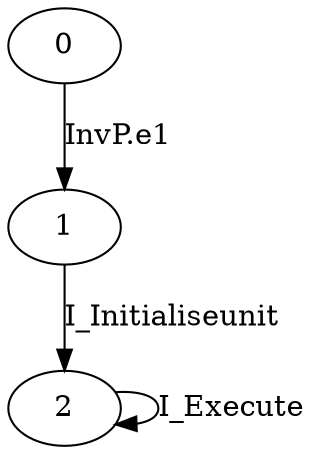 digraph G {
  0 -> 1 [ label="InvP.e1" ];
  1 -> 2 [ label="I_Initialiseunit" ];
  2 -> 2 [ label="I_Execute" ];
}
